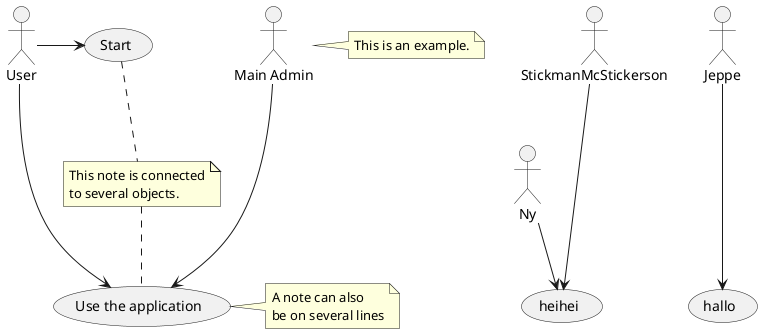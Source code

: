 @startuml
:Main Admin: as Admin
(Use the application) as (Use)

User -> (Start)
User --> (Use)

Admin ---> (Use)


Ny--> (heihei)
Jeppe---> (hallo)

StickmanMcStickerson ---> (heihei)



note right of Admin : This is an example.

note right of (Use)
A note can also
be on several lines
end note

note "This note is connected\nto several objects." as N2
(Start) .. N2
N2 .. (Use)
@enduml
